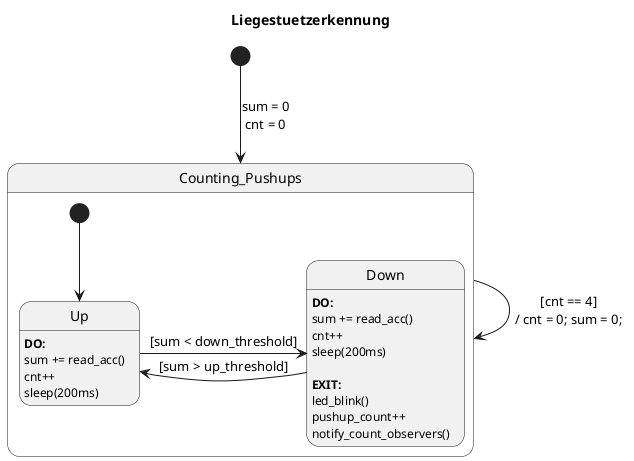 @startuml Liegestuetzerkennung
title Liegestuetzerkennung
[*] --> Counting_Pushups: sum = 0\ncnt = 0
state Counting_Pushups {
    [*] --> Up
    Up: **DO:**\nsum += read_acc()\ncnt++\nsleep(200ms)
    Down: **DO:**\nsum += read_acc()\ncnt++\nsleep(200ms)\n\n**EXIT:**\nled_blink()\npushup_count++\nnotify_count_observers()
    Up -r-> Down: [sum < down_threshold]
    Down -l-> Up: [sum > up_threshold]
}
Counting_Pushups --> Counting_Pushups: [cnt == 4]\n/ cnt = 0; sum = 0;
@enduml
